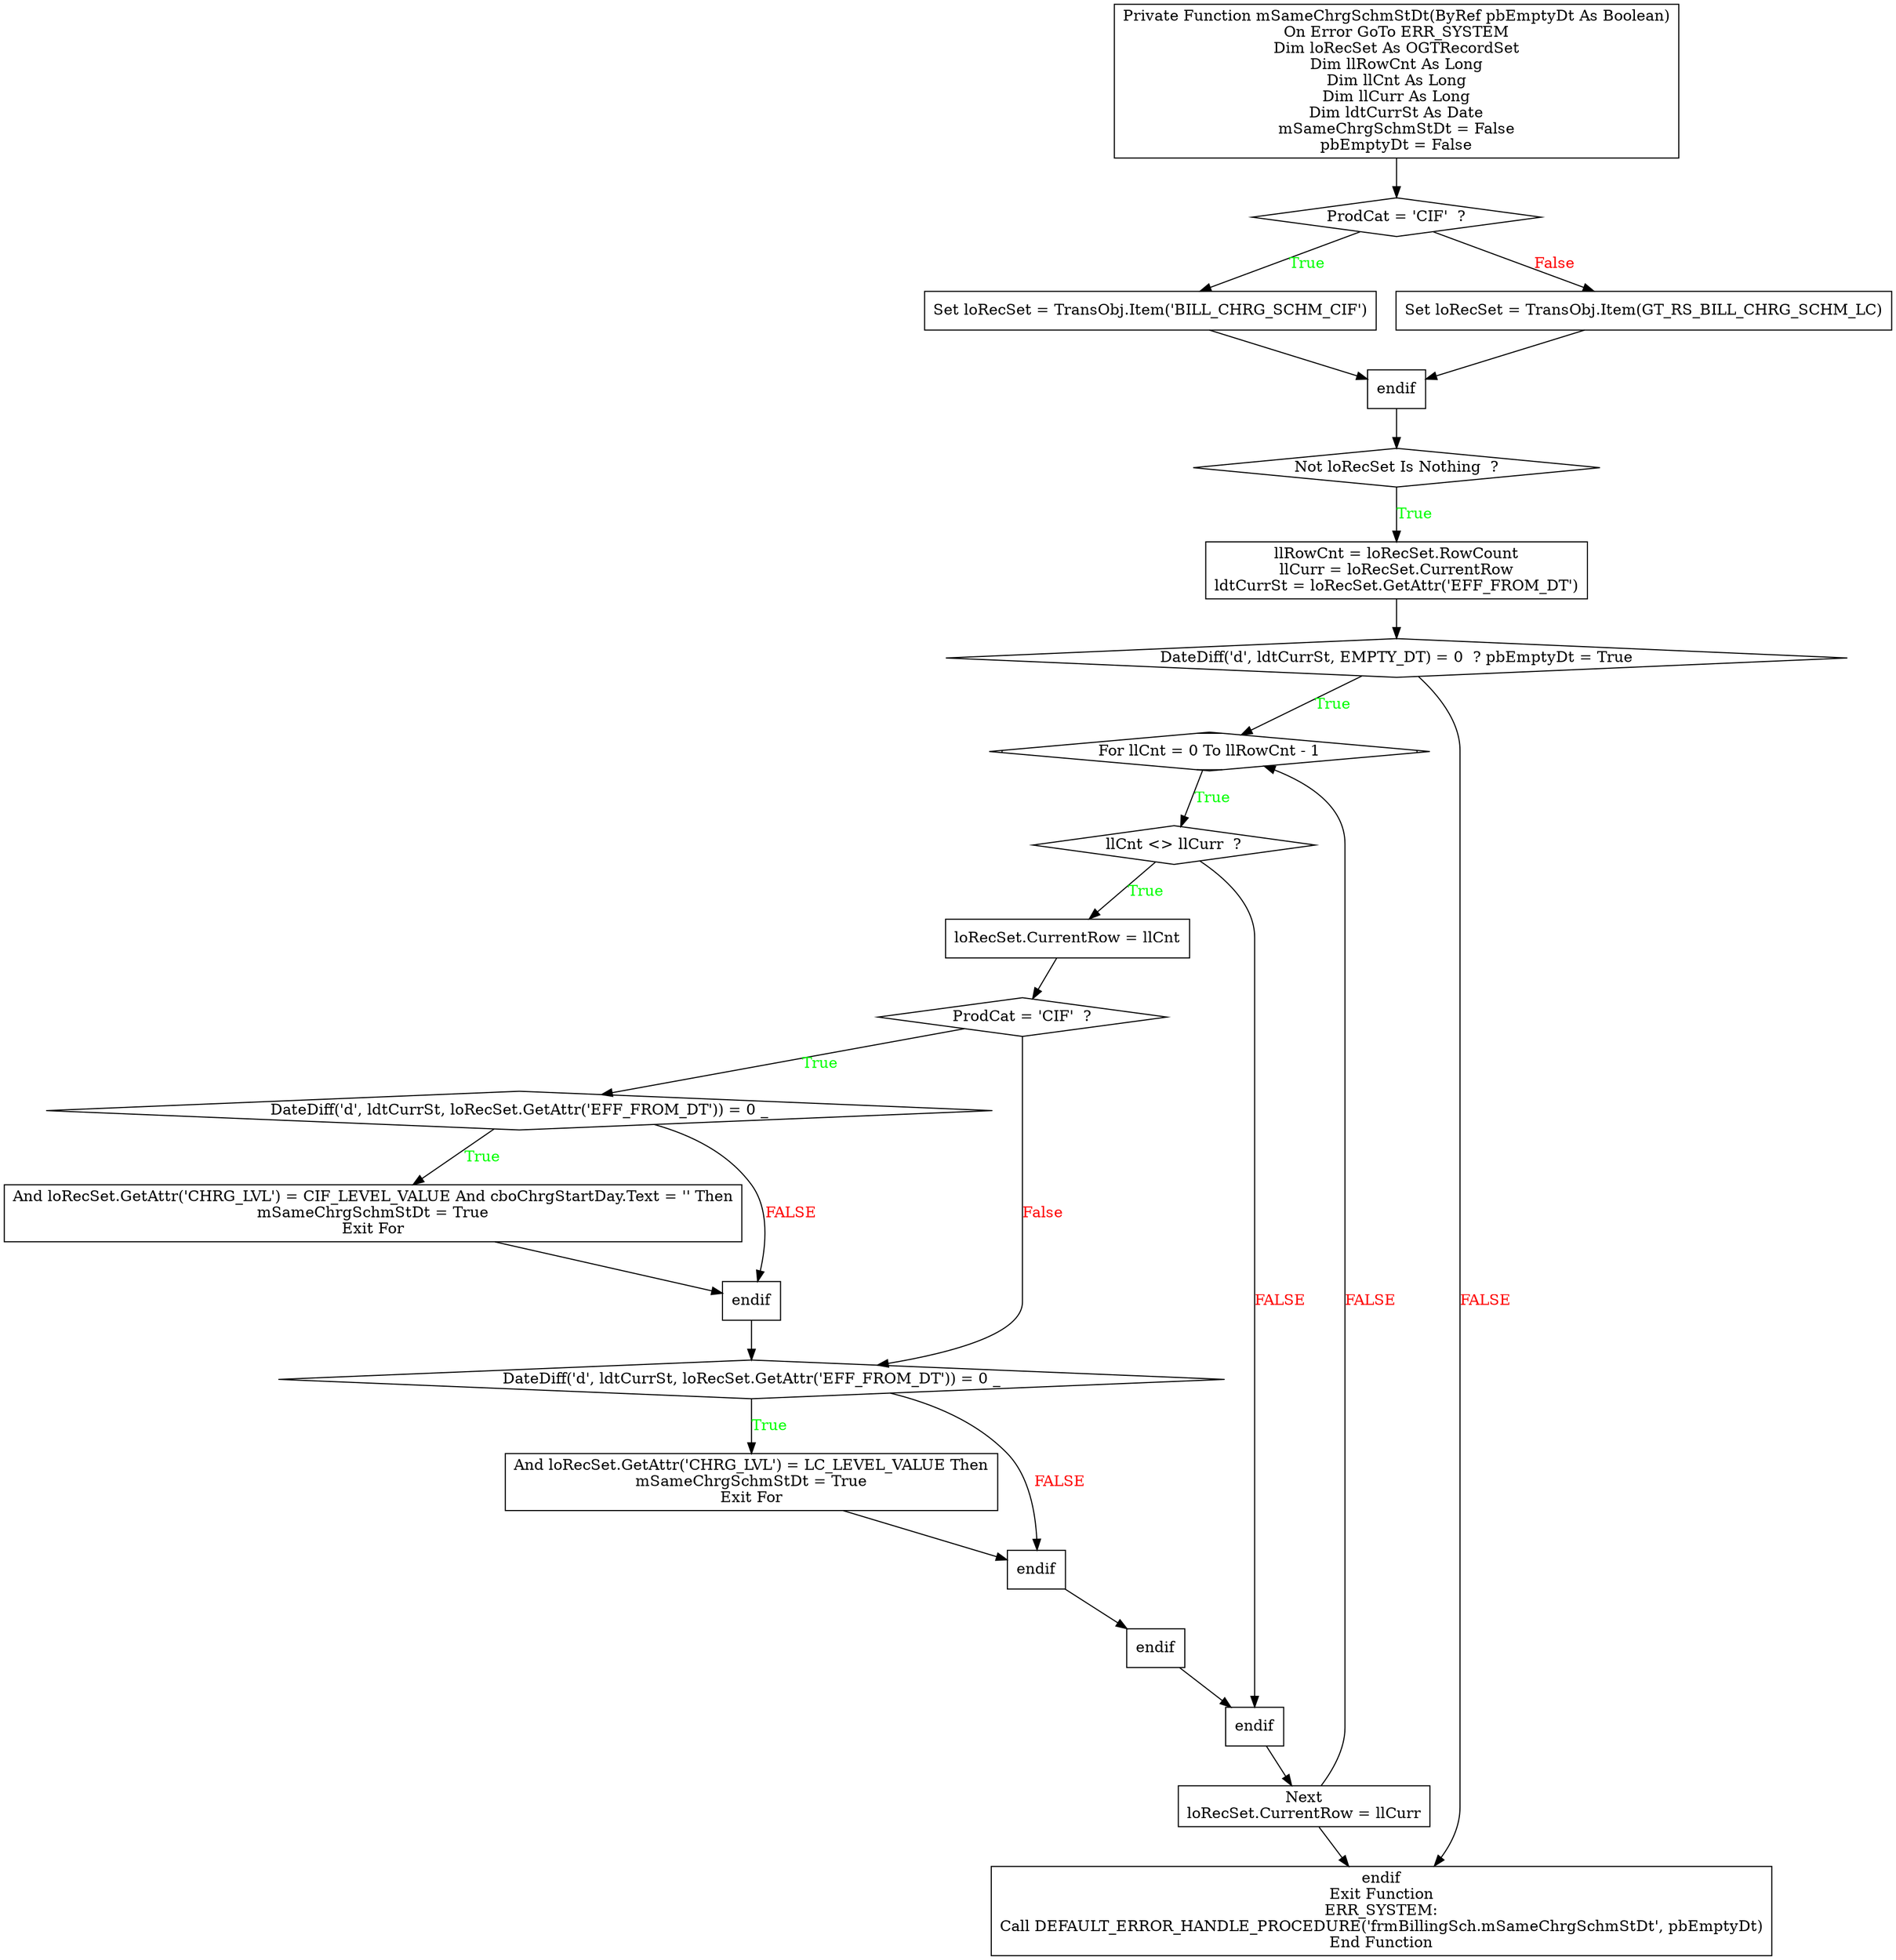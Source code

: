 digraph G{
Node_1 [ label ="Private Function mSameChrgSchmStDt(ByRef pbEmptyDt As Boolean)\nOn Error GoTo ERR_SYSTEM\nDim loRecSet As OGTRecordSet\nDim llRowCnt As Long\nDim llCnt As Long\nDim llCurr As Long\nDim ldtCurrSt As Date\nmSameChrgSchmStDt = False\npbEmptyDt = False",shape="box"];
Node_2 [ label ="ProdCat = 'CIF'  ?",shape="diamond"];
Node_3 [ label ="Set loRecSet = TransObj.Item('BILL_CHRG_SCHM_CIF')",shape="box"];
Node_4 [ label ="Set loRecSet = TransObj.Item(GT_RS_BILL_CHRG_SCHM_LC)",shape="box"];
Node_5 [ label ="endif",shape="box"];
Node_6 [ label ="Not loRecSet Is Nothing  ?",shape="diamond"];
Node_7 [ label ="llRowCnt = loRecSet.RowCount\nllCurr = loRecSet.CurrentRow\nldtCurrSt = loRecSet.GetAttr('EFF_FROM_DT')",shape="box"];
Node_8 [ label ="DateDiff('d', ldtCurrSt, EMPTY_DT) = 0  ? pbEmptyDt = True",shape="diamond"];
Node_9 [ label ="For llCnt = 0 To llRowCnt - 1",shape="Mdiamond"];
Node_10 [ label ="llCnt <> llCurr  ?",shape="diamond"];
Node_11 [ label ="loRecSet.CurrentRow = llCnt",shape="box"];
Node_12 [ label ="ProdCat = 'CIF'  ?",shape="diamond"];
Node_13 [ label ="DateDiff('d', ldtCurrSt, loRecSet.GetAttr('EFF_FROM_DT')) = 0 _",shape="diamond"];
Node_14 [ label ="And loRecSet.GetAttr('CHRG_LVL') = CIF_LEVEL_VALUE And cboChrgStartDay.Text = '' Then\nmSameChrgSchmStDt = True\nExit For",shape="box"];
Node_15 [ label ="endif",shape="box"];
Node_16 [ label ="DateDiff('d', ldtCurrSt, loRecSet.GetAttr('EFF_FROM_DT')) = 0 _",shape="diamond"];
Node_17 [ label ="And loRecSet.GetAttr('CHRG_LVL') = LC_LEVEL_VALUE Then\nmSameChrgSchmStDt = True\nExit For",shape="box"];
Node_18 [ label ="endif",shape="box"];
Node_19 [ label ="endif",shape="box"];
Node_20 [ label ="endif",shape="box"];
Node_21 [ label ="Next\nloRecSet.CurrentRow = llCurr",shape="box"];
Node_22 [ label ="endif\nExit Function\nERR_SYSTEM:\nCall DEFAULT_ERROR_HANDLE_PROCEDURE('frmBillingSch.mSameChrgSchmStDt', pbEmptyDt)\nEnd Function",shape="box"];
Node_2 -> Node_3 [label="True",fontcolor="GREEN"];
Node_1 -> Node_2;
Node_2 -> Node_4 [label="False",fontcolor="RED"];
Node_3 -> Node_5;
Node_4 -> Node_5;
Node_6 -> Node_7 [label="True",fontcolor="GREEN"];
Node_5 -> Node_6;
Node_8 -> Node_9 [label="True",fontcolor="GREEN"];
Node_7 -> Node_8;
Node_9 -> Node_10 [label="True",fontcolor="GREEN"];
Node_10 -> Node_11 [label="True",fontcolor="GREEN"];
Node_12 -> Node_13 [label="True",fontcolor="GREEN"];
Node_11 -> Node_12;
Node_13 -> Node_14 [label="True",fontcolor="GREEN"];
Node_13 -> Node_15 [label="FALSE",fontcolor="RED"];
Node_14 -> Node_15;
Node_12 -> Node_16 [label="False",fontcolor="RED"];
Node_16 -> Node_17 [label="True",fontcolor="GREEN"];
Node_15 -> Node_16;
Node_16 -> Node_18 [label="FALSE",fontcolor="RED"];
Node_17 -> Node_18;
Node_18 -> Node_19;
Node_10 -> Node_20 [label="FALSE",fontcolor="RED"];
Node_19 -> Node_20;
Node_21 -> Node_9 [label="FALSE",fontcolor="RED"];
Node_21 -> Node_22;
Node_20 -> Node_21;
Node_8 -> Node_22 [label="FALSE",fontcolor="RED"];
}
